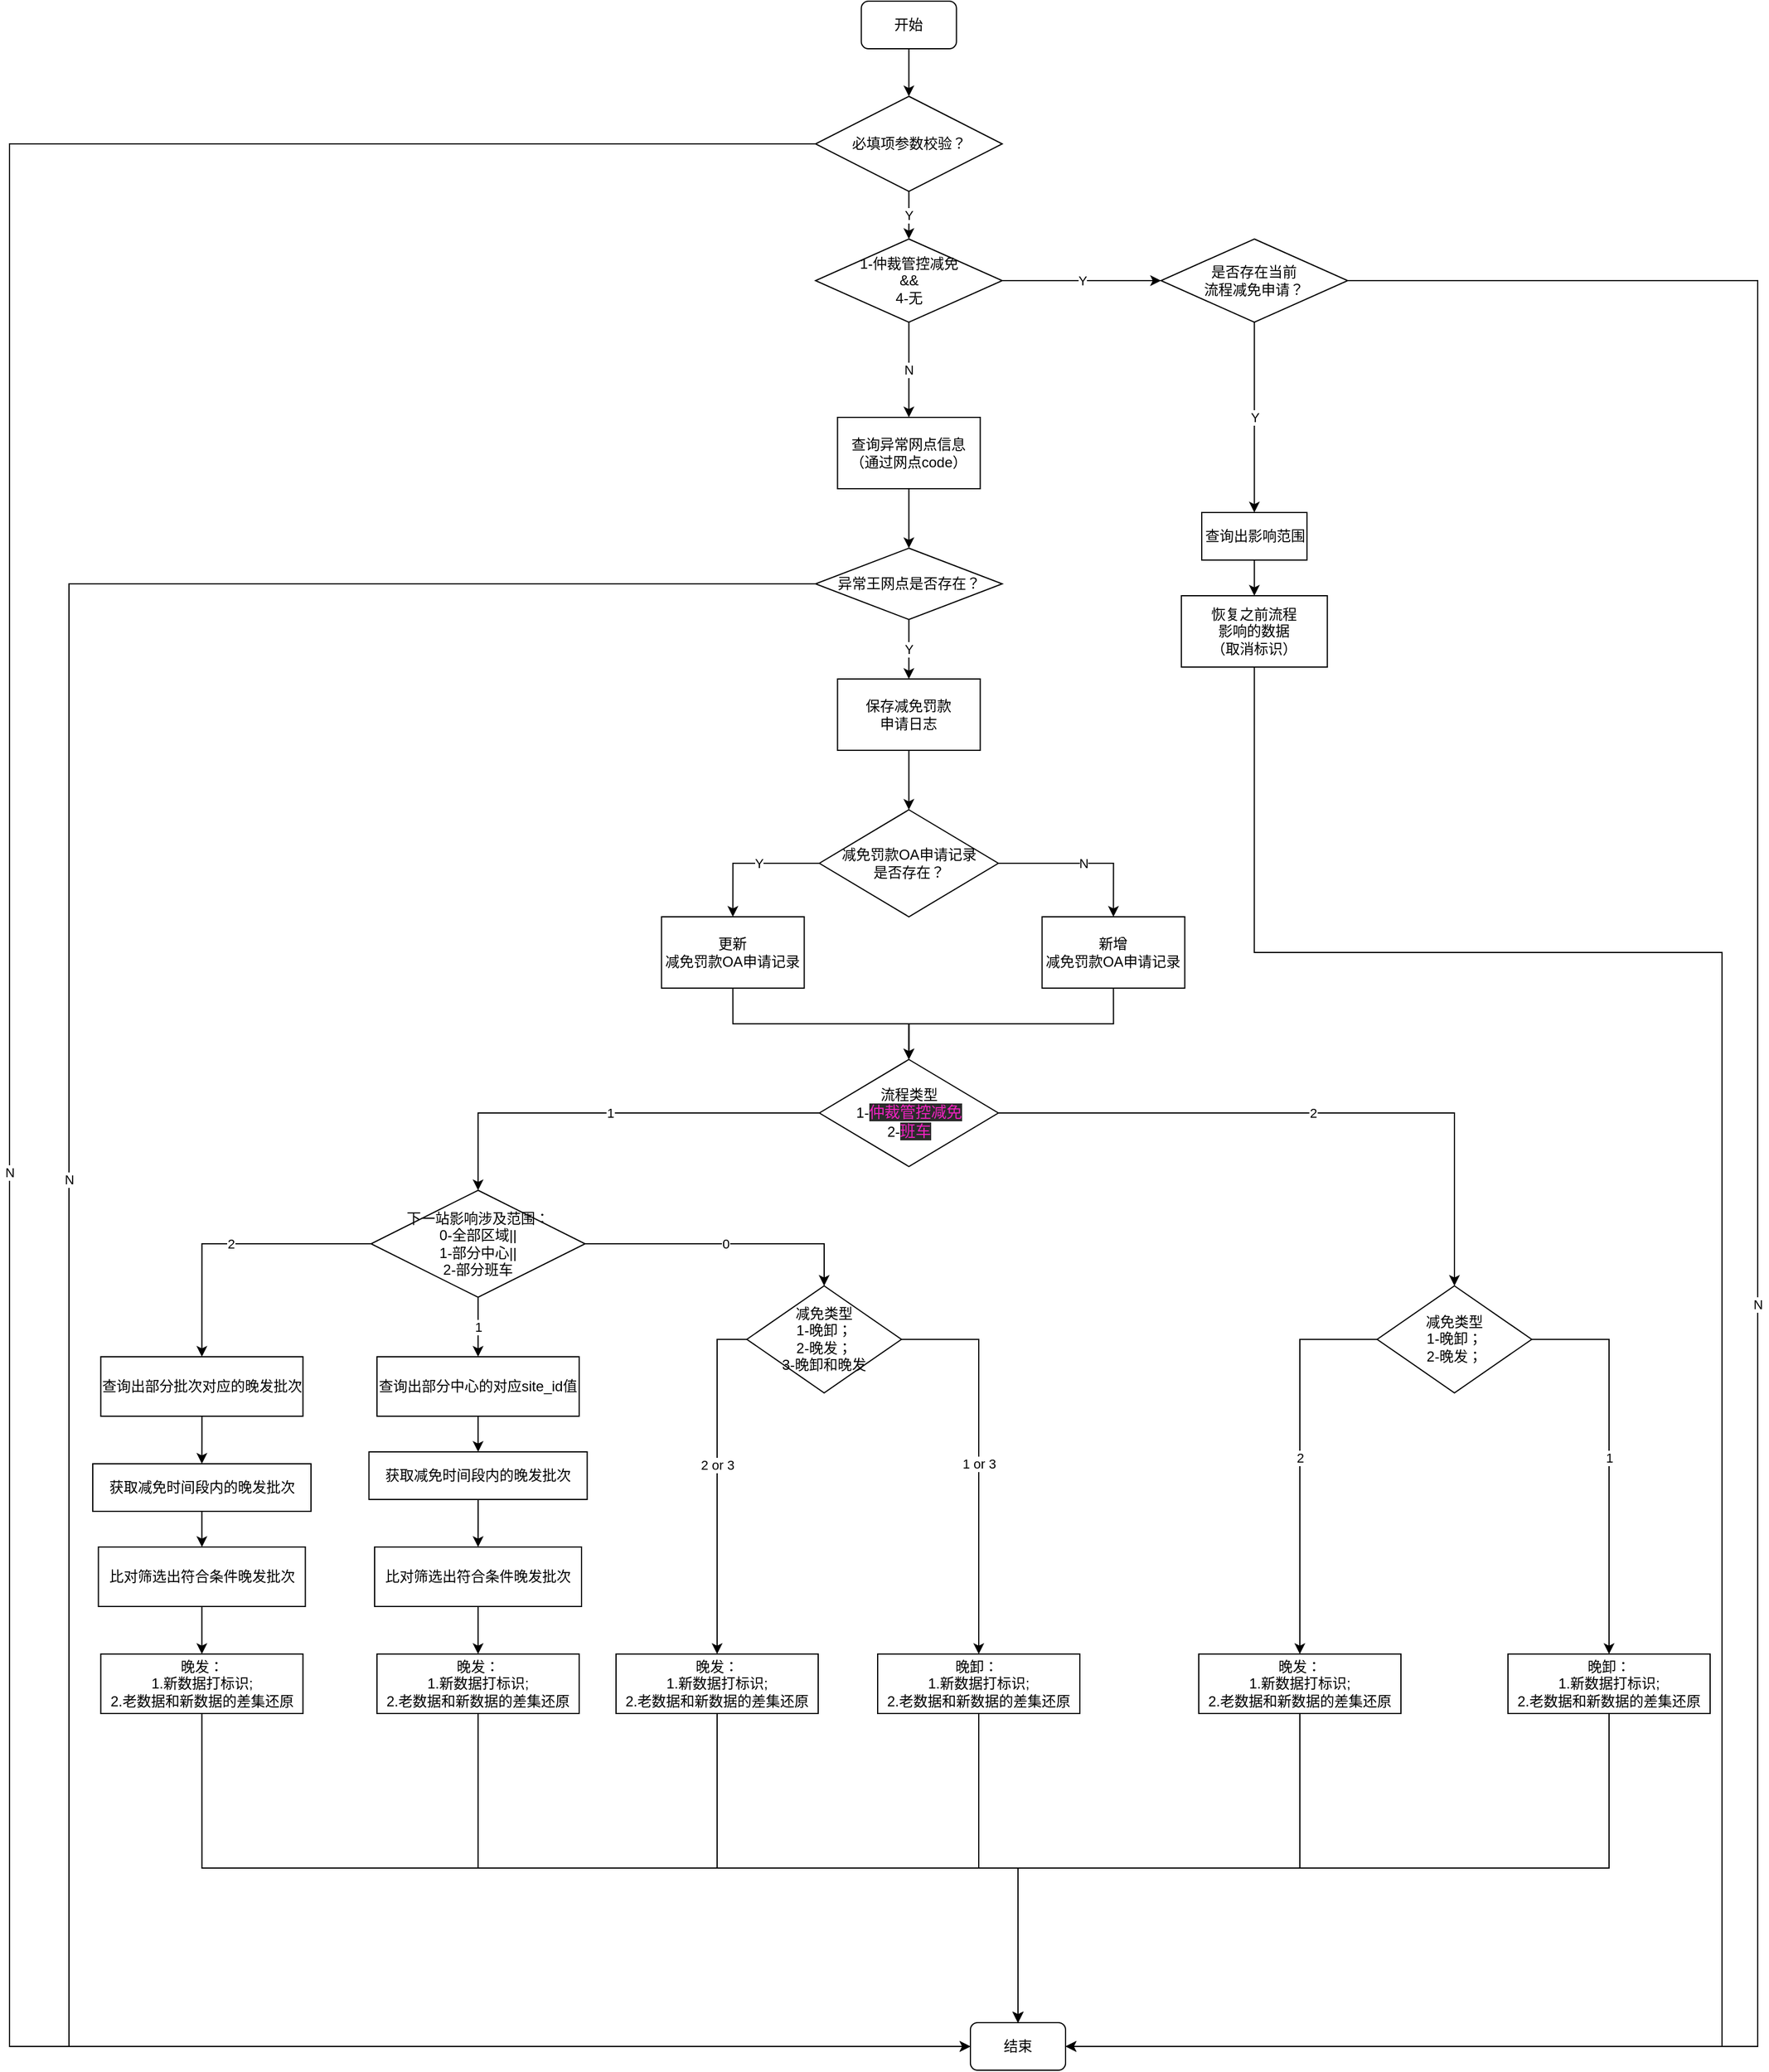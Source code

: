 <mxfile version="16.3.0" type="github">
  <diagram id="bax8jhYYwaUj-4mDhfJf" name="Page-1">
    <mxGraphModel dx="7463" dy="2005" grid="1" gridSize="10" guides="1" tooltips="1" connect="1" arrows="1" fold="1" page="1" pageScale="1" pageWidth="827" pageHeight="1169" math="0" shadow="0">
      <root>
        <mxCell id="0" />
        <mxCell id="1" parent="0" />
        <mxCell id="OD1jrdz1oPU-b3gsX4kY-1" value="" style="edgeStyle=orthogonalEdgeStyle;rounded=0;orthogonalLoop=1;jettySize=auto;html=1;entryX=0.5;entryY=0;entryDx=0;entryDy=0;" edge="1" parent="1" source="OD1jrdz1oPU-b3gsX4kY-2" target="OD1jrdz1oPU-b3gsX4kY-4">
          <mxGeometry relative="1" as="geometry">
            <mxPoint x="-1753.75" y="240" as="targetPoint" />
          </mxGeometry>
        </mxCell>
        <mxCell id="OD1jrdz1oPU-b3gsX4kY-2" value="开始" style="rounded=1;whiteSpace=wrap;html=1;" vertex="1" parent="1">
          <mxGeometry x="-1793.75" y="130" width="80" height="40" as="geometry" />
        </mxCell>
        <mxCell id="OD1jrdz1oPU-b3gsX4kY-3" value="Y" style="edgeStyle=orthogonalEdgeStyle;rounded=0;orthogonalLoop=1;jettySize=auto;html=1;exitX=0.5;exitY=1;exitDx=0;exitDy=0;entryX=0.5;entryY=0;entryDx=0;entryDy=0;" edge="1" parent="1" source="OD1jrdz1oPU-b3gsX4kY-4" target="OD1jrdz1oPU-b3gsX4kY-45">
          <mxGeometry relative="1" as="geometry">
            <mxPoint x="-1753.75" y="360" as="targetPoint" />
          </mxGeometry>
        </mxCell>
        <mxCell id="OD1jrdz1oPU-b3gsX4kY-54" value="N" style="edgeStyle=orthogonalEdgeStyle;rounded=0;orthogonalLoop=1;jettySize=auto;html=1;exitX=0;exitY=0.5;exitDx=0;exitDy=0;entryX=0;entryY=0.5;entryDx=0;entryDy=0;" edge="1" parent="1" source="OD1jrdz1oPU-b3gsX4kY-4" target="OD1jrdz1oPU-b3gsX4kY-60">
          <mxGeometry relative="1" as="geometry">
            <mxPoint x="-1720" y="1850" as="targetPoint" />
            <Array as="points">
              <mxPoint x="-2510" y="250" />
              <mxPoint x="-2510" y="1850" />
            </Array>
          </mxGeometry>
        </mxCell>
        <mxCell id="OD1jrdz1oPU-b3gsX4kY-4" value="必填项参数校验？" style="rhombus;whiteSpace=wrap;html=1;" vertex="1" parent="1">
          <mxGeometry x="-1832.25" y="210" width="157" height="80" as="geometry" />
        </mxCell>
        <mxCell id="OD1jrdz1oPU-b3gsX4kY-5" style="edgeStyle=orthogonalEdgeStyle;rounded=0;orthogonalLoop=1;jettySize=auto;html=1;exitX=0.5;exitY=1;exitDx=0;exitDy=0;entryX=0.5;entryY=0;entryDx=0;entryDy=0;" edge="1" parent="1" source="OD1jrdz1oPU-b3gsX4kY-6" target="OD1jrdz1oPU-b3gsX4kY-8">
          <mxGeometry relative="1" as="geometry">
            <mxPoint x="-1753.75" y="590" as="targetPoint" />
          </mxGeometry>
        </mxCell>
        <mxCell id="OD1jrdz1oPU-b3gsX4kY-6" value="查询异常网点信息&lt;br&gt;（通过网点code）" style="rounded=0;whiteSpace=wrap;html=1;" vertex="1" parent="1">
          <mxGeometry x="-1813.75" y="480" width="120" height="60" as="geometry" />
        </mxCell>
        <mxCell id="OD1jrdz1oPU-b3gsX4kY-7" value="Y" style="edgeStyle=orthogonalEdgeStyle;rounded=0;orthogonalLoop=1;jettySize=auto;html=1;exitX=0.5;exitY=1;exitDx=0;exitDy=0;" edge="1" parent="1" source="OD1jrdz1oPU-b3gsX4kY-8" target="OD1jrdz1oPU-b3gsX4kY-10">
          <mxGeometry relative="1" as="geometry">
            <mxPoint x="-1753.75" y="700" as="targetPoint" />
          </mxGeometry>
        </mxCell>
        <mxCell id="OD1jrdz1oPU-b3gsX4kY-55" value="N" style="edgeStyle=orthogonalEdgeStyle;rounded=0;orthogonalLoop=1;jettySize=auto;html=1;exitX=0;exitY=0.5;exitDx=0;exitDy=0;entryX=0;entryY=0.5;entryDx=0;entryDy=0;" edge="1" parent="1" source="OD1jrdz1oPU-b3gsX4kY-8" target="OD1jrdz1oPU-b3gsX4kY-60">
          <mxGeometry x="-0.138" relative="1" as="geometry">
            <mxPoint x="-2500" y="1670" as="targetPoint" />
            <Array as="points">
              <mxPoint x="-2460" y="620" />
              <mxPoint x="-2460" y="1850" />
            </Array>
            <mxPoint y="1" as="offset" />
          </mxGeometry>
        </mxCell>
        <mxCell id="OD1jrdz1oPU-b3gsX4kY-8" value="异常王网点是否存在？" style="rhombus;whiteSpace=wrap;html=1;" vertex="1" parent="1">
          <mxGeometry x="-1832.25" y="590" width="157" height="60" as="geometry" />
        </mxCell>
        <mxCell id="OD1jrdz1oPU-b3gsX4kY-9" style="edgeStyle=orthogonalEdgeStyle;rounded=0;orthogonalLoop=1;jettySize=auto;html=1;exitX=0.5;exitY=1;exitDx=0;exitDy=0;entryX=0.5;entryY=0;entryDx=0;entryDy=0;" edge="1" parent="1" source="OD1jrdz1oPU-b3gsX4kY-10" target="OD1jrdz1oPU-b3gsX4kY-11">
          <mxGeometry relative="1" as="geometry">
            <mxPoint x="-1753.75" y="810" as="targetPoint" />
          </mxGeometry>
        </mxCell>
        <mxCell id="OD1jrdz1oPU-b3gsX4kY-10" value="保存减免罚款&lt;br&gt;申请日志" style="rounded=0;whiteSpace=wrap;html=1;" vertex="1" parent="1">
          <mxGeometry x="-1813.75" y="700" width="120" height="60" as="geometry" />
        </mxCell>
        <mxCell id="OD1jrdz1oPU-b3gsX4kY-12" value="Y" style="edgeStyle=orthogonalEdgeStyle;rounded=0;orthogonalLoop=1;jettySize=auto;html=1;exitX=0;exitY=0.5;exitDx=0;exitDy=0;entryX=0.5;entryY=0;entryDx=0;entryDy=0;" edge="1" parent="1" source="OD1jrdz1oPU-b3gsX4kY-11" target="OD1jrdz1oPU-b3gsX4kY-13">
          <mxGeometry x="-0.133" relative="1" as="geometry">
            <mxPoint x="-1753.75" y="960" as="targetPoint" />
            <mxPoint as="offset" />
          </mxGeometry>
        </mxCell>
        <mxCell id="OD1jrdz1oPU-b3gsX4kY-14" value="N" style="edgeStyle=orthogonalEdgeStyle;rounded=0;orthogonalLoop=1;jettySize=auto;html=1;exitX=1;exitY=0.5;exitDx=0;exitDy=0;entryX=0.5;entryY=0;entryDx=0;entryDy=0;" edge="1" parent="1" source="OD1jrdz1oPU-b3gsX4kY-11" target="OD1jrdz1oPU-b3gsX4kY-15">
          <mxGeometry relative="1" as="geometry">
            <mxPoint x="-1581.75" y="940" as="targetPoint" />
          </mxGeometry>
        </mxCell>
        <mxCell id="OD1jrdz1oPU-b3gsX4kY-11" value="减免罚款OA申请记录&lt;br&gt;是否存在？" style="rhombus;whiteSpace=wrap;html=1;" vertex="1" parent="1">
          <mxGeometry x="-1829" y="810" width="150.5" height="90" as="geometry" />
        </mxCell>
        <mxCell id="OD1jrdz1oPU-b3gsX4kY-16" style="edgeStyle=orthogonalEdgeStyle;rounded=0;orthogonalLoop=1;jettySize=auto;html=1;exitX=0.5;exitY=1;exitDx=0;exitDy=0;entryX=0.5;entryY=0;entryDx=0;entryDy=0;" edge="1" parent="1" source="OD1jrdz1oPU-b3gsX4kY-13" target="OD1jrdz1oPU-b3gsX4kY-18">
          <mxGeometry relative="1" as="geometry">
            <mxPoint x="-1753.75" y="1060" as="targetPoint" />
          </mxGeometry>
        </mxCell>
        <mxCell id="OD1jrdz1oPU-b3gsX4kY-13" value="更新&lt;br&gt;减免罚款OA申请记录" style="rounded=0;whiteSpace=wrap;html=1;" vertex="1" parent="1">
          <mxGeometry x="-1961.75" y="900" width="120" height="60" as="geometry" />
        </mxCell>
        <mxCell id="OD1jrdz1oPU-b3gsX4kY-17" style="edgeStyle=orthogonalEdgeStyle;rounded=0;orthogonalLoop=1;jettySize=auto;html=1;exitX=0.5;exitY=1;exitDx=0;exitDy=0;" edge="1" parent="1" source="OD1jrdz1oPU-b3gsX4kY-15" target="OD1jrdz1oPU-b3gsX4kY-18">
          <mxGeometry relative="1" as="geometry">
            <mxPoint x="-1581.75" y="1060" as="targetPoint" />
          </mxGeometry>
        </mxCell>
        <mxCell id="OD1jrdz1oPU-b3gsX4kY-15" value="新增&lt;br&gt;减免罚款OA申请记录" style="rounded=0;whiteSpace=wrap;html=1;" vertex="1" parent="1">
          <mxGeometry x="-1641.75" y="900" width="120" height="60" as="geometry" />
        </mxCell>
        <mxCell id="OD1jrdz1oPU-b3gsX4kY-20" value="2" style="edgeStyle=orthogonalEdgeStyle;rounded=0;orthogonalLoop=1;jettySize=auto;html=1;exitX=1;exitY=0.5;exitDx=0;exitDy=0;entryX=0.5;entryY=0;entryDx=0;entryDy=0;" edge="1" parent="1" source="OD1jrdz1oPU-b3gsX4kY-18" target="OD1jrdz1oPU-b3gsX4kY-26">
          <mxGeometry relative="1" as="geometry">
            <mxPoint x="-1386.75" y="1160" as="targetPoint" />
          </mxGeometry>
        </mxCell>
        <mxCell id="OD1jrdz1oPU-b3gsX4kY-67" value="1" style="edgeStyle=orthogonalEdgeStyle;rounded=0;orthogonalLoop=1;jettySize=auto;html=1;exitX=0;exitY=0.5;exitDx=0;exitDy=0;entryX=0.5;entryY=0;entryDx=0;entryDy=0;" edge="1" parent="1" source="OD1jrdz1oPU-b3gsX4kY-18" target="OD1jrdz1oPU-b3gsX4kY-66">
          <mxGeometry relative="1" as="geometry">
            <mxPoint x="-2207.75" y="1110" as="targetPoint" />
          </mxGeometry>
        </mxCell>
        <mxCell id="OD1jrdz1oPU-b3gsX4kY-18" value="流程类型&lt;br&gt;1-&lt;span style=&quot;color: rgb(239 , 34 , 192) ; background-color: rgb(43 , 43 , 43) ; font-family: , monospace ; font-size: 9.8pt&quot;&gt;仲裁管控减免&lt;/span&gt;&lt;br&gt;2-&lt;span style=&quot;color: rgb(239 , 34 , 192) ; background-color: rgb(43 , 43 , 43) ; font-family: , monospace ; font-size: 9.8pt&quot;&gt;班车&lt;/span&gt;" style="rhombus;whiteSpace=wrap;html=1;" vertex="1" parent="1">
          <mxGeometry x="-1829" y="1020" width="150.5" height="90" as="geometry" />
        </mxCell>
        <mxCell id="OD1jrdz1oPU-b3gsX4kY-27" style="edgeStyle=orthogonalEdgeStyle;rounded=0;orthogonalLoop=1;jettySize=auto;html=1;exitX=0;exitY=0.5;exitDx=0;exitDy=0;" edge="1" parent="1" source="OD1jrdz1oPU-b3gsX4kY-23" target="OD1jrdz1oPU-b3gsX4kY-28">
          <mxGeometry relative="1" as="geometry">
            <mxPoint x="-2060" y="1330.35" as="targetPoint" />
          </mxGeometry>
        </mxCell>
        <mxCell id="OD1jrdz1oPU-b3gsX4kY-29" value="2 or 3" style="edgeLabel;html=1;align=center;verticalAlign=middle;resizable=0;points=[];" vertex="1" connectable="0" parent="OD1jrdz1oPU-b3gsX4kY-27">
          <mxGeometry x="0.314" relative="1" as="geometry">
            <mxPoint y="-60" as="offset" />
          </mxGeometry>
        </mxCell>
        <mxCell id="OD1jrdz1oPU-b3gsX4kY-30" style="edgeStyle=orthogonalEdgeStyle;rounded=0;orthogonalLoop=1;jettySize=auto;html=1;exitX=1;exitY=0.5;exitDx=0;exitDy=0;entryX=0.5;entryY=0;entryDx=0;entryDy=0;" edge="1" parent="1" source="OD1jrdz1oPU-b3gsX4kY-23" target="OD1jrdz1oPU-b3gsX4kY-32">
          <mxGeometry relative="1" as="geometry">
            <mxPoint x="-1610" y="1360.35" as="targetPoint" />
          </mxGeometry>
        </mxCell>
        <mxCell id="OD1jrdz1oPU-b3gsX4kY-31" value="1 or 3" style="edgeLabel;html=1;align=center;verticalAlign=middle;resizable=0;points=[];" vertex="1" connectable="0" parent="OD1jrdz1oPU-b3gsX4kY-30">
          <mxGeometry x="-0.132" y="-2" relative="1" as="geometry">
            <mxPoint x="2" y="26" as="offset" />
          </mxGeometry>
        </mxCell>
        <mxCell id="OD1jrdz1oPU-b3gsX4kY-23" value="&lt;div&gt;减免类型&lt;/div&gt;&lt;div&gt;1-晚卸；&lt;/div&gt;&lt;div&gt;2-晚发；&lt;/div&gt;&lt;div&gt;3-晚卸和晚发&lt;/div&gt;" style="rhombus;whiteSpace=wrap;html=1;" vertex="1" parent="1">
          <mxGeometry x="-1890" y="1210.35" width="130" height="90" as="geometry" />
        </mxCell>
        <mxCell id="OD1jrdz1oPU-b3gsX4kY-56" value="2" style="edgeStyle=orthogonalEdgeStyle;rounded=0;orthogonalLoop=1;jettySize=auto;html=1;exitX=0;exitY=0.5;exitDx=0;exitDy=0;entryX=0.5;entryY=0;entryDx=0;entryDy=0;" edge="1" parent="1" source="OD1jrdz1oPU-b3gsX4kY-26" target="OD1jrdz1oPU-b3gsX4kY-57">
          <mxGeometry relative="1" as="geometry">
            <mxPoint x="-1440" y="1300" as="targetPoint" />
          </mxGeometry>
        </mxCell>
        <mxCell id="OD1jrdz1oPU-b3gsX4kY-59" value="1" style="edgeStyle=orthogonalEdgeStyle;rounded=0;orthogonalLoop=1;jettySize=auto;html=1;exitX=1;exitY=0.5;exitDx=0;exitDy=0;" edge="1" parent="1" source="OD1jrdz1oPU-b3gsX4kY-26" target="OD1jrdz1oPU-b3gsX4kY-58">
          <mxGeometry relative="1" as="geometry" />
        </mxCell>
        <mxCell id="OD1jrdz1oPU-b3gsX4kY-26" value="&lt;div&gt;减免类型&lt;/div&gt;&lt;div&gt;1-晚卸；&lt;/div&gt;&lt;div&gt;2-晚发；&lt;/div&gt;" style="rhombus;whiteSpace=wrap;html=1;" vertex="1" parent="1">
          <mxGeometry x="-1360" y="1210.35" width="130" height="90" as="geometry" />
        </mxCell>
        <mxCell id="OD1jrdz1oPU-b3gsX4kY-88" style="edgeStyle=orthogonalEdgeStyle;rounded=0;orthogonalLoop=1;jettySize=auto;html=1;exitX=0.5;exitY=1;exitDx=0;exitDy=0;entryX=0.5;entryY=0;entryDx=0;entryDy=0;" edge="1" parent="1" source="OD1jrdz1oPU-b3gsX4kY-28" target="OD1jrdz1oPU-b3gsX4kY-60">
          <mxGeometry relative="1" as="geometry" />
        </mxCell>
        <mxCell id="OD1jrdz1oPU-b3gsX4kY-28" value="晚发：&lt;br&gt;1.新数据打标识;&lt;br&gt;2.老数据和新数据的差集还原" style="rounded=0;whiteSpace=wrap;html=1;" vertex="1" parent="1">
          <mxGeometry x="-2000" y="1520" width="170" height="50" as="geometry" />
        </mxCell>
        <mxCell id="OD1jrdz1oPU-b3gsX4kY-89" style="edgeStyle=orthogonalEdgeStyle;rounded=0;orthogonalLoop=1;jettySize=auto;html=1;exitX=0.5;exitY=1;exitDx=0;exitDy=0;" edge="1" parent="1" source="OD1jrdz1oPU-b3gsX4kY-32" target="OD1jrdz1oPU-b3gsX4kY-60">
          <mxGeometry relative="1" as="geometry" />
        </mxCell>
        <mxCell id="OD1jrdz1oPU-b3gsX4kY-32" value="晚卸：&amp;nbsp;&lt;br&gt;1.新数据打标识;&lt;br&gt;2.老数据和新数据的差集还原" style="rounded=0;whiteSpace=wrap;html=1;" vertex="1" parent="1">
          <mxGeometry x="-1780" y="1520" width="170" height="50" as="geometry" />
        </mxCell>
        <mxCell id="OD1jrdz1oPU-b3gsX4kY-46" value="N" style="edgeStyle=orthogonalEdgeStyle;rounded=0;orthogonalLoop=1;jettySize=auto;html=1;exitX=0.5;exitY=1;exitDx=0;exitDy=0;entryX=0.5;entryY=0;entryDx=0;entryDy=0;" edge="1" parent="1" source="OD1jrdz1oPU-b3gsX4kY-45" target="OD1jrdz1oPU-b3gsX4kY-6">
          <mxGeometry relative="1" as="geometry" />
        </mxCell>
        <mxCell id="OD1jrdz1oPU-b3gsX4kY-63" value="Y" style="edgeStyle=orthogonalEdgeStyle;rounded=0;orthogonalLoop=1;jettySize=auto;html=1;exitX=1;exitY=0.5;exitDx=0;exitDy=0;" edge="1" parent="1" source="OD1jrdz1oPU-b3gsX4kY-45" target="OD1jrdz1oPU-b3gsX4kY-48">
          <mxGeometry relative="1" as="geometry" />
        </mxCell>
        <mxCell id="OD1jrdz1oPU-b3gsX4kY-45" value="&lt;div&gt;1-仲裁管控减免&lt;/div&gt;&lt;div&gt;&amp;amp;&amp;amp;&lt;/div&gt;&lt;div&gt;4-无&lt;/div&gt;" style="rhombus;whiteSpace=wrap;html=1;" vertex="1" parent="1">
          <mxGeometry x="-1832.25" y="330" width="157" height="70" as="geometry" />
        </mxCell>
        <mxCell id="OD1jrdz1oPU-b3gsX4kY-50" value="Y" style="edgeStyle=orthogonalEdgeStyle;rounded=0;orthogonalLoop=1;jettySize=auto;html=1;exitX=0.5;exitY=1;exitDx=0;exitDy=0;entryX=0.5;entryY=0;entryDx=0;entryDy=0;" edge="1" parent="1" source="OD1jrdz1oPU-b3gsX4kY-48" target="OD1jrdz1oPU-b3gsX4kY-51">
          <mxGeometry relative="1" as="geometry">
            <mxPoint x="-1462.75" y="490" as="targetPoint" />
          </mxGeometry>
        </mxCell>
        <mxCell id="OD1jrdz1oPU-b3gsX4kY-92" value="N" style="edgeStyle=orthogonalEdgeStyle;rounded=0;orthogonalLoop=1;jettySize=auto;html=1;exitX=1;exitY=0.5;exitDx=0;exitDy=0;" edge="1" parent="1" source="OD1jrdz1oPU-b3gsX4kY-48" target="OD1jrdz1oPU-b3gsX4kY-60">
          <mxGeometry relative="1" as="geometry">
            <mxPoint x="-1200" y="580" as="sourcePoint" />
            <Array as="points">
              <mxPoint x="-1040" y="365" />
              <mxPoint x="-1040" y="1850" />
            </Array>
          </mxGeometry>
        </mxCell>
        <mxCell id="OD1jrdz1oPU-b3gsX4kY-48" value="是否存在当前&lt;br&gt;流程减免申请？" style="rhombus;whiteSpace=wrap;html=1;" vertex="1" parent="1">
          <mxGeometry x="-1541.75" y="330" width="157" height="70" as="geometry" />
        </mxCell>
        <mxCell id="OD1jrdz1oPU-b3gsX4kY-53" style="edgeStyle=orthogonalEdgeStyle;rounded=0;orthogonalLoop=1;jettySize=auto;html=1;exitX=0.5;exitY=1;exitDx=0;exitDy=0;entryX=0.5;entryY=0;entryDx=0;entryDy=0;" edge="1" parent="1" source="OD1jrdz1oPU-b3gsX4kY-51" target="OD1jrdz1oPU-b3gsX4kY-52">
          <mxGeometry relative="1" as="geometry" />
        </mxCell>
        <mxCell id="OD1jrdz1oPU-b3gsX4kY-51" value="查询出影响范围" style="rounded=0;whiteSpace=wrap;html=1;" vertex="1" parent="1">
          <mxGeometry x="-1507.5" y="560" width="88.5" height="40" as="geometry" />
        </mxCell>
        <mxCell id="OD1jrdz1oPU-b3gsX4kY-94" style="edgeStyle=orthogonalEdgeStyle;rounded=0;orthogonalLoop=1;jettySize=auto;html=1;exitX=0.5;exitY=1;exitDx=0;exitDy=0;entryX=1;entryY=0.5;entryDx=0;entryDy=0;" edge="1" parent="1" source="OD1jrdz1oPU-b3gsX4kY-52" target="OD1jrdz1oPU-b3gsX4kY-60">
          <mxGeometry relative="1" as="geometry">
            <Array as="points">
              <mxPoint x="-1463" y="930" />
              <mxPoint x="-1070" y="930" />
              <mxPoint x="-1070" y="1850" />
            </Array>
          </mxGeometry>
        </mxCell>
        <mxCell id="OD1jrdz1oPU-b3gsX4kY-52" value="恢复之前流程&lt;br&gt;影响的数据&lt;br&gt;（取消标识）" style="rounded=0;whiteSpace=wrap;html=1;" vertex="1" parent="1">
          <mxGeometry x="-1524.63" y="630" width="122.75" height="60" as="geometry" />
        </mxCell>
        <mxCell id="OD1jrdz1oPU-b3gsX4kY-61" style="edgeStyle=orthogonalEdgeStyle;rounded=0;orthogonalLoop=1;jettySize=auto;html=1;exitX=0.5;exitY=1;exitDx=0;exitDy=0;entryX=0.5;entryY=0;entryDx=0;entryDy=0;" edge="1" parent="1" source="OD1jrdz1oPU-b3gsX4kY-57" target="OD1jrdz1oPU-b3gsX4kY-60">
          <mxGeometry relative="1" as="geometry" />
        </mxCell>
        <mxCell id="OD1jrdz1oPU-b3gsX4kY-57" value="晚发：&lt;br&gt;1.新数据打标识;&lt;br&gt;2.老数据和新数据的差集还原" style="rounded=0;whiteSpace=wrap;html=1;" vertex="1" parent="1">
          <mxGeometry x="-1510" y="1520" width="170" height="50" as="geometry" />
        </mxCell>
        <mxCell id="OD1jrdz1oPU-b3gsX4kY-62" style="edgeStyle=orthogonalEdgeStyle;rounded=0;orthogonalLoop=1;jettySize=auto;html=1;exitX=0.5;exitY=1;exitDx=0;exitDy=0;entryX=0.5;entryY=0;entryDx=0;entryDy=0;" edge="1" parent="1" source="OD1jrdz1oPU-b3gsX4kY-58" target="OD1jrdz1oPU-b3gsX4kY-60">
          <mxGeometry relative="1" as="geometry" />
        </mxCell>
        <mxCell id="OD1jrdz1oPU-b3gsX4kY-58" value="晚卸：&lt;br&gt;1.新数据打标识;&lt;br&gt;2.老数据和新数据的差集还原" style="rounded=0;whiteSpace=wrap;html=1;" vertex="1" parent="1">
          <mxGeometry x="-1250" y="1520" width="170" height="50" as="geometry" />
        </mxCell>
        <mxCell id="OD1jrdz1oPU-b3gsX4kY-60" value="结束" style="rounded=1;whiteSpace=wrap;html=1;" vertex="1" parent="1">
          <mxGeometry x="-1702" y="1830" width="80" height="40" as="geometry" />
        </mxCell>
        <mxCell id="OD1jrdz1oPU-b3gsX4kY-69" value="0" style="edgeStyle=orthogonalEdgeStyle;rounded=0;orthogonalLoop=1;jettySize=auto;html=1;exitX=1;exitY=0.5;exitDx=0;exitDy=0;entryX=0.5;entryY=0;entryDx=0;entryDy=0;" edge="1" parent="1" source="OD1jrdz1oPU-b3gsX4kY-66" target="OD1jrdz1oPU-b3gsX4kY-23">
          <mxGeometry relative="1" as="geometry" />
        </mxCell>
        <mxCell id="OD1jrdz1oPU-b3gsX4kY-70" value="1" style="edgeStyle=orthogonalEdgeStyle;rounded=0;orthogonalLoop=1;jettySize=auto;html=1;exitX=0.5;exitY=1;exitDx=0;exitDy=0;entryX=0.5;entryY=0;entryDx=0;entryDy=0;" edge="1" parent="1" source="OD1jrdz1oPU-b3gsX4kY-66" target="OD1jrdz1oPU-b3gsX4kY-71">
          <mxGeometry relative="1" as="geometry">
            <mxPoint x="-2116" y="1300" as="targetPoint" />
          </mxGeometry>
        </mxCell>
        <mxCell id="OD1jrdz1oPU-b3gsX4kY-78" value="2" style="edgeStyle=orthogonalEdgeStyle;rounded=0;orthogonalLoop=1;jettySize=auto;html=1;exitX=0;exitY=0.5;exitDx=0;exitDy=0;entryX=0.5;entryY=0;entryDx=0;entryDy=0;" edge="1" parent="1" source="OD1jrdz1oPU-b3gsX4kY-66" target="OD1jrdz1oPU-b3gsX4kY-81">
          <mxGeometry relative="1" as="geometry">
            <mxPoint x="-2280" y="1175.174" as="targetPoint" />
          </mxGeometry>
        </mxCell>
        <mxCell id="OD1jrdz1oPU-b3gsX4kY-66" value="&lt;div&gt;下一站影响涉及范围：&lt;/div&gt;&lt;div&gt;0-全部区域||&lt;/div&gt;&lt;div&gt;1-部分中心||&lt;/div&gt;&lt;div&gt;2-部分班车&lt;/div&gt;" style="rhombus;whiteSpace=wrap;html=1;" vertex="1" parent="1">
          <mxGeometry x="-2206" y="1130" width="180" height="90" as="geometry" />
        </mxCell>
        <mxCell id="OD1jrdz1oPU-b3gsX4kY-73" value="" style="edgeStyle=orthogonalEdgeStyle;rounded=0;orthogonalLoop=1;jettySize=auto;html=1;" edge="1" parent="1" source="OD1jrdz1oPU-b3gsX4kY-71" target="OD1jrdz1oPU-b3gsX4kY-72">
          <mxGeometry relative="1" as="geometry" />
        </mxCell>
        <mxCell id="OD1jrdz1oPU-b3gsX4kY-71" value="查询出部分中心的对应site_id值" style="rounded=0;whiteSpace=wrap;html=1;" vertex="1" parent="1">
          <mxGeometry x="-2201" y="1270.0" width="170" height="50" as="geometry" />
        </mxCell>
        <mxCell id="OD1jrdz1oPU-b3gsX4kY-75" value="" style="edgeStyle=orthogonalEdgeStyle;rounded=0;orthogonalLoop=1;jettySize=auto;html=1;" edge="1" parent="1" source="OD1jrdz1oPU-b3gsX4kY-72" target="OD1jrdz1oPU-b3gsX4kY-74">
          <mxGeometry relative="1" as="geometry" />
        </mxCell>
        <mxCell id="OD1jrdz1oPU-b3gsX4kY-72" value="获取减免时间段内的晚发批次" style="whiteSpace=wrap;html=1;rounded=0;" vertex="1" parent="1">
          <mxGeometry x="-2207.75" y="1350" width="183.5" height="40" as="geometry" />
        </mxCell>
        <mxCell id="OD1jrdz1oPU-b3gsX4kY-77" style="edgeStyle=orthogonalEdgeStyle;rounded=0;orthogonalLoop=1;jettySize=auto;html=1;exitX=0.5;exitY=1;exitDx=0;exitDy=0;entryX=0.5;entryY=0;entryDx=0;entryDy=0;" edge="1" parent="1" source="OD1jrdz1oPU-b3gsX4kY-74" target="OD1jrdz1oPU-b3gsX4kY-76">
          <mxGeometry relative="1" as="geometry" />
        </mxCell>
        <mxCell id="OD1jrdz1oPU-b3gsX4kY-74" value="比对筛选出符合条件晚发批次" style="whiteSpace=wrap;html=1;rounded=0;" vertex="1" parent="1">
          <mxGeometry x="-2203" y="1430" width="174" height="50" as="geometry" />
        </mxCell>
        <mxCell id="OD1jrdz1oPU-b3gsX4kY-90" style="edgeStyle=orthogonalEdgeStyle;rounded=0;orthogonalLoop=1;jettySize=auto;html=1;exitX=0.5;exitY=1;exitDx=0;exitDy=0;entryX=0.5;entryY=0;entryDx=0;entryDy=0;" edge="1" parent="1" source="OD1jrdz1oPU-b3gsX4kY-76" target="OD1jrdz1oPU-b3gsX4kY-60">
          <mxGeometry relative="1" as="geometry" />
        </mxCell>
        <mxCell id="OD1jrdz1oPU-b3gsX4kY-76" value="晚发：&lt;br&gt;1.新数据打标识;&lt;br&gt;2.老数据和新数据的差集还原" style="rounded=0;whiteSpace=wrap;html=1;" vertex="1" parent="1">
          <mxGeometry x="-2201" y="1520" width="170" height="50" as="geometry" />
        </mxCell>
        <mxCell id="OD1jrdz1oPU-b3gsX4kY-80" value="" style="edgeStyle=orthogonalEdgeStyle;rounded=0;orthogonalLoop=1;jettySize=auto;html=1;" edge="1" parent="1" source="OD1jrdz1oPU-b3gsX4kY-81" target="OD1jrdz1oPU-b3gsX4kY-83">
          <mxGeometry relative="1" as="geometry" />
        </mxCell>
        <mxCell id="OD1jrdz1oPU-b3gsX4kY-81" value="查询出部分批次对应的晚发批次" style="rounded=0;whiteSpace=wrap;html=1;" vertex="1" parent="1">
          <mxGeometry x="-2433.25" y="1270.0" width="170" height="50" as="geometry" />
        </mxCell>
        <mxCell id="OD1jrdz1oPU-b3gsX4kY-82" value="" style="edgeStyle=orthogonalEdgeStyle;rounded=0;orthogonalLoop=1;jettySize=auto;html=1;" edge="1" parent="1" source="OD1jrdz1oPU-b3gsX4kY-83" target="OD1jrdz1oPU-b3gsX4kY-85">
          <mxGeometry relative="1" as="geometry" />
        </mxCell>
        <mxCell id="OD1jrdz1oPU-b3gsX4kY-83" value="获取减免时间段内的晚发批次" style="whiteSpace=wrap;html=1;rounded=0;" vertex="1" parent="1">
          <mxGeometry x="-2440" y="1360" width="183.5" height="40" as="geometry" />
        </mxCell>
        <mxCell id="OD1jrdz1oPU-b3gsX4kY-84" style="edgeStyle=orthogonalEdgeStyle;rounded=0;orthogonalLoop=1;jettySize=auto;html=1;exitX=0.5;exitY=1;exitDx=0;exitDy=0;entryX=0.5;entryY=0;entryDx=0;entryDy=0;" edge="1" parent="1" source="OD1jrdz1oPU-b3gsX4kY-85" target="OD1jrdz1oPU-b3gsX4kY-86">
          <mxGeometry relative="1" as="geometry" />
        </mxCell>
        <mxCell id="OD1jrdz1oPU-b3gsX4kY-85" value="比对筛选出符合条件晚发批次" style="whiteSpace=wrap;html=1;rounded=0;" vertex="1" parent="1">
          <mxGeometry x="-2435.25" y="1430" width="174" height="50" as="geometry" />
        </mxCell>
        <mxCell id="OD1jrdz1oPU-b3gsX4kY-87" style="edgeStyle=orthogonalEdgeStyle;rounded=0;orthogonalLoop=1;jettySize=auto;html=1;exitX=0.5;exitY=1;exitDx=0;exitDy=0;" edge="1" parent="1" source="OD1jrdz1oPU-b3gsX4kY-86" target="OD1jrdz1oPU-b3gsX4kY-60">
          <mxGeometry relative="1" as="geometry" />
        </mxCell>
        <mxCell id="OD1jrdz1oPU-b3gsX4kY-86" value="晚发：&lt;br&gt;1.新数据打标识;&lt;br&gt;2.老数据和新数据的差集还原" style="rounded=0;whiteSpace=wrap;html=1;" vertex="1" parent="1">
          <mxGeometry x="-2433.25" y="1520" width="170" height="50" as="geometry" />
        </mxCell>
      </root>
    </mxGraphModel>
  </diagram>
</mxfile>

